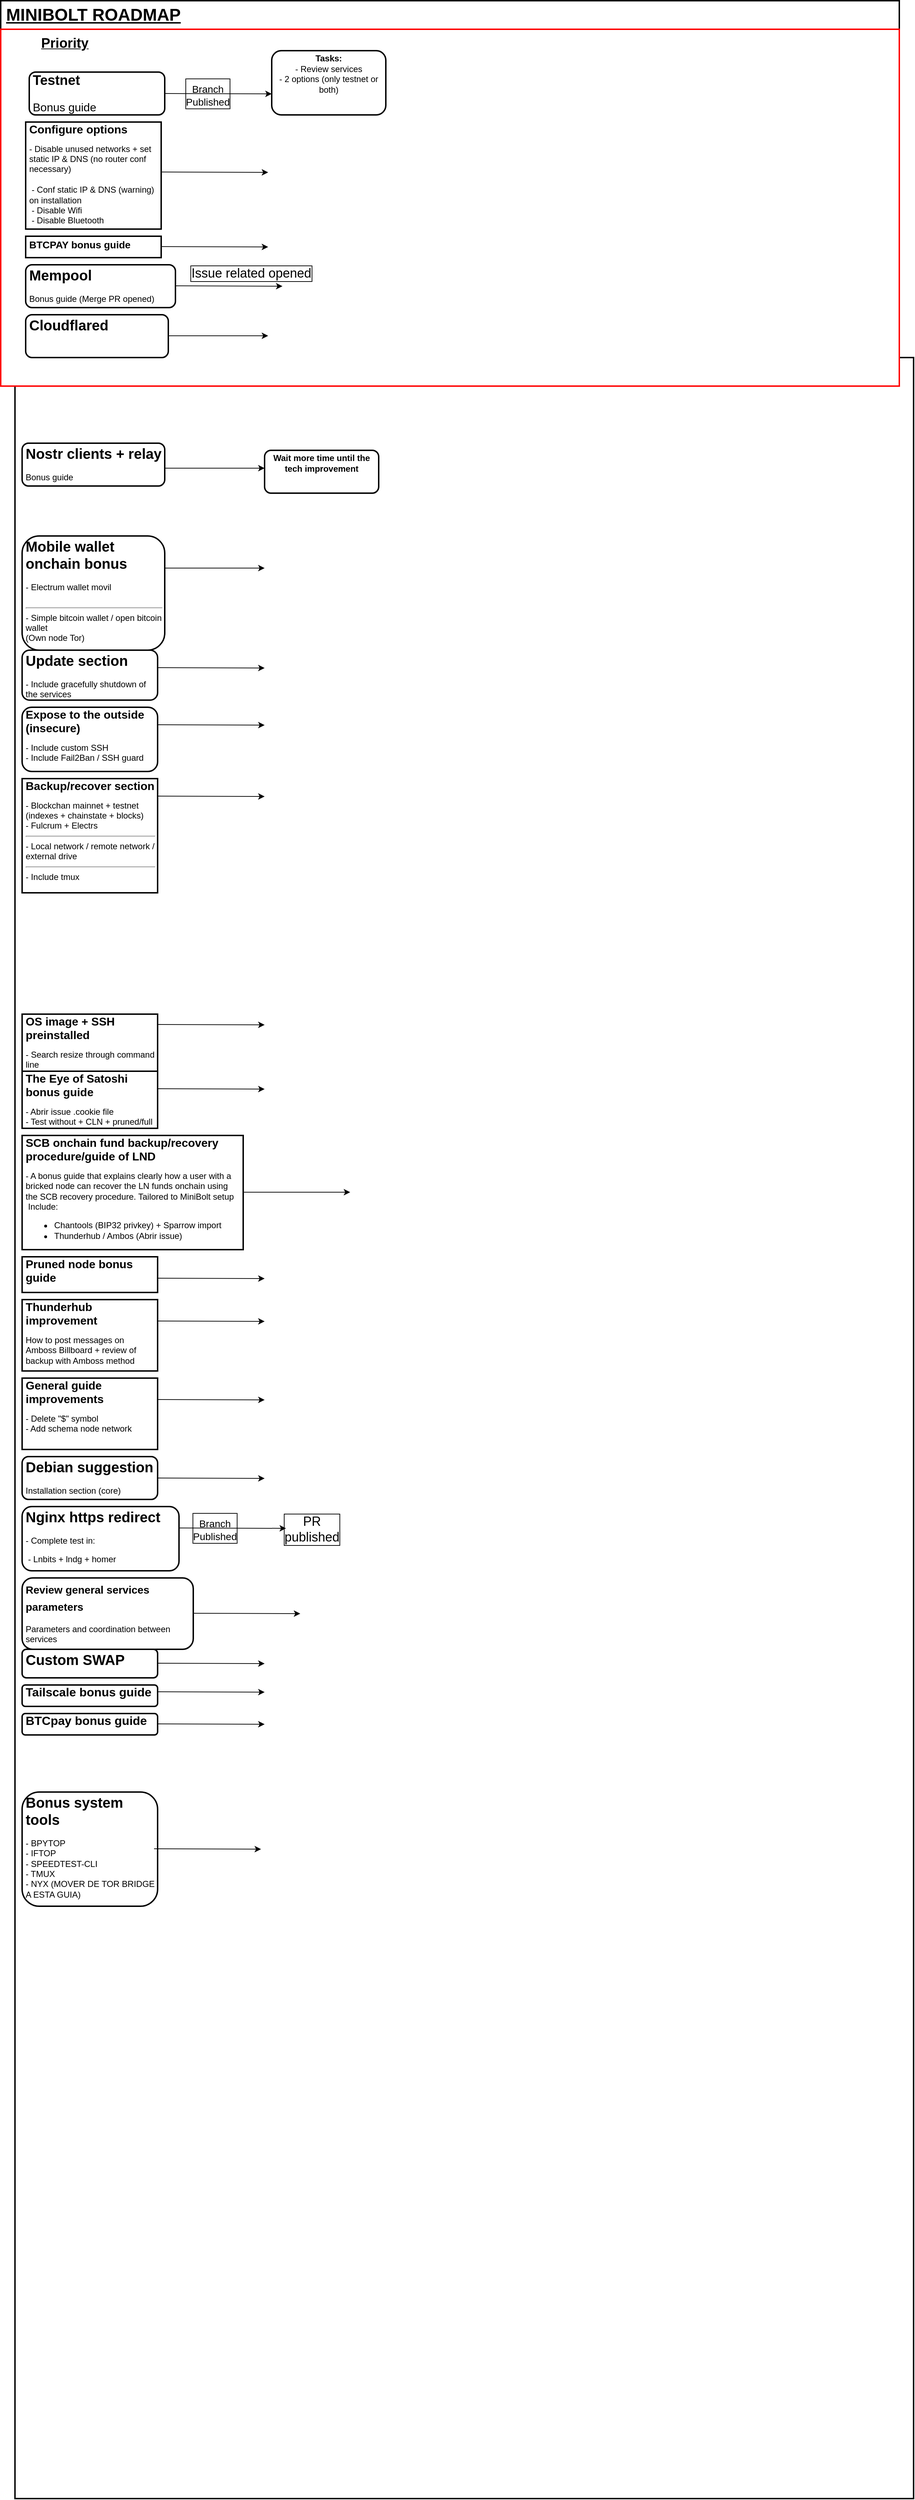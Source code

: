 <mxfile version="21.3.0" type="github">
  <diagram name="MiniBolt roadmap" id="XVAX3JMv7FcWVR3Oqlwc">
    <mxGraphModel dx="1581" dy="434" grid="1" gridSize="10" guides="1" tooltips="1" connect="1" arrows="1" fold="1" page="1" pageScale="1" pageWidth="850" pageHeight="1100" math="0" shadow="0">
      <root>
        <mxCell id="0" />
        <mxCell id="1" parent="0" />
        <mxCell id="p0ROdNJVEXc7yzIytJlv-2" value="" style="rounded=0;whiteSpace=wrap;html=1;strokeWidth=2;strokeColor=#000000;fillColor=default;movable=0;resizable=0;rotatable=0;deletable=0;editable=0;locked=1;connectable=0;" parent="1" vertex="1">
          <mxGeometry y="580" width="1260" height="3000" as="geometry" />
        </mxCell>
        <mxCell id="p0ROdNJVEXc7yzIytJlv-1" value="" style="rounded=0;whiteSpace=wrap;html=1;strokeWidth=2;strokeColor=#000000;fillColor=default;movable=0;resizable=0;rotatable=0;deletable=0;editable=0;locked=1;connectable=0;" parent="1" vertex="1">
          <mxGeometry x="-20" y="80" width="1260" height="40" as="geometry" />
        </mxCell>
        <mxCell id="p0ROdNJVEXc7yzIytJlv-3" value="" style="rounded=0;whiteSpace=wrap;html=1;strokeWidth=2;strokeColor=#FF0000;movable=0;resizable=0;rotatable=0;deletable=0;editable=0;locked=1;connectable=0;" parent="1" vertex="1">
          <mxGeometry x="-20" y="120" width="1260" height="500" as="geometry" />
        </mxCell>
        <mxCell id="p0ROdNJVEXc7yzIytJlv-4" value="&lt;font style=&quot;font-size: 24px;&quot;&gt;&lt;u&gt;&lt;font style=&quot;font-size: 24px;&quot;&gt;&lt;b&gt;MINIBOLT ROADMAP&lt;/b&gt;&lt;/font&gt;&lt;/u&gt;&lt;/font&gt;" style="text;html=1;strokeColor=none;fillColor=none;align=center;verticalAlign=middle;whiteSpace=wrap;rounded=0;strokeWidth=2;labelBackgroundColor=none;" parent="1" vertex="1">
          <mxGeometry x="-20" y="85" width="260" height="30" as="geometry" />
        </mxCell>
        <mxCell id="p0ROdNJVEXc7yzIytJlv-5" value="&lt;h1 style=&quot;font-size: 16px;&quot;&gt;&lt;font style=&quot;font-size: 19px;&quot;&gt;Testnet&lt;/font&gt;&lt;/h1&gt;&lt;p style=&quot;font-size: 16px;&quot;&gt;&lt;font style=&quot;font-size: 16px;&quot;&gt;Bonus guide&lt;br&gt;&lt;/font&gt;&lt;/p&gt;" style="text;html=1;strokeColor=default;fillColor=none;spacing=5;spacingTop=-20;whiteSpace=wrap;overflow=hidden;rounded=1;strokeWidth=2;" parent="1" vertex="1">
          <mxGeometry x="20" y="180" width="190" height="60" as="geometry" />
        </mxCell>
        <mxCell id="p0ROdNJVEXc7yzIytJlv-6" value="" style="endArrow=classic;html=1;rounded=0;fontSize=20;" parent="1" edge="1">
          <mxGeometry relative="1" as="geometry">
            <mxPoint x="225" y="479.5" as="sourcePoint" />
            <mxPoint x="375" y="480" as="targetPoint" />
          </mxGeometry>
        </mxCell>
        <mxCell id="p0ROdNJVEXc7yzIytJlv-7" value="&lt;h1 style=&quot;font-size: 20px;&quot;&gt;Mempool&lt;br&gt;&lt;/h1&gt;&lt;p&gt;Bonus guide (Merge PR opened)&lt;br&gt;&lt;/p&gt;" style="text;html=1;strokeColor=default;fillColor=none;spacing=5;spacingTop=-20;whiteSpace=wrap;overflow=hidden;rounded=1;strokeWidth=2;" parent="1" vertex="1">
          <mxGeometry x="15" y="450" width="210" height="60" as="geometry" />
        </mxCell>
        <mxCell id="p0ROdNJVEXc7yzIytJlv-8" value="" style="endArrow=classic;html=1;rounded=0;fontSize=20;" parent="1" edge="1">
          <mxGeometry relative="1" as="geometry">
            <mxPoint x="210" y="210" as="sourcePoint" />
            <mxPoint x="360" y="210.5" as="targetPoint" />
          </mxGeometry>
        </mxCell>
        <mxCell id="p0ROdNJVEXc7yzIytJlv-9" value="&lt;div&gt;&lt;font style=&quot;font-size: 14px;&quot;&gt;Branch&lt;/font&gt;&lt;/div&gt;&lt;div style=&quot;font-size: 14px;&quot;&gt;Published&lt;br&gt;&lt;/div&gt;" style="edgeLabel;resizable=0;html=1;align=center;verticalAlign=middle;rounded=1;labelBackgroundColor=none;labelBorderColor=default;strokeColor=default;strokeWidth=2;fontSize=20;fillColor=none;" parent="p0ROdNJVEXc7yzIytJlv-8" connectable="0" vertex="1">
          <mxGeometry relative="1" as="geometry">
            <mxPoint x="-15" as="offset" />
          </mxGeometry>
        </mxCell>
        <mxCell id="p0ROdNJVEXc7yzIytJlv-11" value="" style="endArrow=classic;html=1;rounded=0;fontSize=20;" parent="1" edge="1">
          <mxGeometry relative="1" as="geometry">
            <mxPoint x="210" y="735" as="sourcePoint" />
            <mxPoint x="350" y="735" as="targetPoint" />
          </mxGeometry>
        </mxCell>
        <mxCell id="p0ROdNJVEXc7yzIytJlv-14" value="&lt;h1 style=&quot;font-size: 20px;&quot;&gt;Bonus system tools&lt;/h1&gt;&lt;div&gt;- BPYTOP&lt;/div&gt;&lt;div&gt;- IFTOP&lt;/div&gt;&lt;div&gt;- SPEEDTEST-CLI&lt;/div&gt;&lt;div&gt;- TMUX&lt;/div&gt;&lt;div&gt;- NYX (MOVER DE TOR BRIDGE A ESTA GUIA)&lt;br&gt;&lt;/div&gt;" style="text;html=1;strokeColor=default;fillColor=none;spacing=5;spacingTop=-20;whiteSpace=wrap;overflow=hidden;rounded=1;strokeWidth=2;" parent="1" vertex="1">
          <mxGeometry x="10" y="2590" width="190" height="160" as="geometry" />
        </mxCell>
        <mxCell id="p0ROdNJVEXc7yzIytJlv-15" value="" style="endArrow=classic;html=1;rounded=0;fontSize=20;" parent="1" edge="1">
          <mxGeometry relative="1" as="geometry">
            <mxPoint x="195" y="2669.5" as="sourcePoint" />
            <mxPoint x="345" y="2670" as="targetPoint" />
          </mxGeometry>
        </mxCell>
        <mxCell id="p0ROdNJVEXc7yzIytJlv-16" value="&lt;h1 style=&quot;font-size: 20px;&quot;&gt;Mobile wallet onchain bonus&lt;br&gt;&lt;/h1&gt;&lt;div&gt;- Electrum wallet movil&lt;/div&gt;&lt;div&gt;&lt;br&gt;&lt;/div&gt;&lt;div&gt;&lt;hr&gt;- Simple bitcoin wallet / open bitcoin wallet&lt;/div&gt;&lt;div&gt;(Own node Tor)&lt;br&gt;&lt;/div&gt;" style="text;html=1;strokeColor=default;fillColor=none;spacing=5;spacingTop=-20;whiteSpace=wrap;overflow=hidden;rounded=1;strokeWidth=2;" parent="1" vertex="1">
          <mxGeometry x="10" y="830" width="200" height="160" as="geometry" />
        </mxCell>
        <mxCell id="p0ROdNJVEXc7yzIytJlv-17" value="" style="endArrow=classic;html=1;rounded=0;fontSize=20;" parent="1" edge="1">
          <mxGeometry relative="1" as="geometry">
            <mxPoint x="210" y="875" as="sourcePoint" />
            <mxPoint x="350" y="875" as="targetPoint" />
          </mxGeometry>
        </mxCell>
        <mxCell id="p0ROdNJVEXc7yzIytJlv-18" value="&lt;h1 style=&quot;font-size: 20px;&quot;&gt;Update section&lt;br&gt;&lt;/h1&gt;&lt;div&gt;- Include gracefully shutdown of the services &lt;br&gt;&lt;/div&gt;" style="text;html=1;strokeColor=default;fillColor=none;spacing=5;spacingTop=-20;whiteSpace=wrap;overflow=hidden;rounded=1;strokeWidth=2;" parent="1" vertex="1">
          <mxGeometry x="10" y="990" width="190" height="70" as="geometry" />
        </mxCell>
        <mxCell id="p0ROdNJVEXc7yzIytJlv-19" value="" style="endArrow=classic;html=1;rounded=0;fontSize=20;" parent="1" edge="1">
          <mxGeometry relative="1" as="geometry">
            <mxPoint x="200" y="1014.5" as="sourcePoint" />
            <mxPoint x="350" y="1015" as="targetPoint" />
          </mxGeometry>
        </mxCell>
        <mxCell id="p0ROdNJVEXc7yzIytJlv-20" value="&lt;h1 style=&quot;font-size: 16px;&quot;&gt;&lt;font style=&quot;font-size: 16px;&quot;&gt;Expose to the outside&lt;/font&gt; &lt;font style=&quot;font-size: 16px;&quot;&gt;(insecure)&lt;/font&gt;&lt;/h1&gt;&lt;div&gt;- Include custom SSH&lt;/div&gt;&lt;div&gt;- Include Fail2Ban / SSH guard&lt;br&gt;&lt;/div&gt;" style="text;html=1;strokeColor=default;fillColor=none;spacing=5;spacingTop=-20;whiteSpace=wrap;overflow=hidden;rounded=1;strokeWidth=2;" parent="1" vertex="1">
          <mxGeometry x="10" y="1070" width="190" height="90" as="geometry" />
        </mxCell>
        <mxCell id="p0ROdNJVEXc7yzIytJlv-21" value="" style="endArrow=classic;html=1;rounded=0;fontSize=20;" parent="1" edge="1">
          <mxGeometry relative="1" as="geometry">
            <mxPoint x="200" y="1094.5" as="sourcePoint" />
            <mxPoint x="350" y="1095" as="targetPoint" />
          </mxGeometry>
        </mxCell>
        <mxCell id="p0ROdNJVEXc7yzIytJlv-22" value="&lt;h1 style=&quot;font-size: 16px;&quot;&gt;Backup/recover section&lt;br&gt;&lt;/h1&gt;&lt;div&gt;- Blockchan mainnet + testnet (indexes + chainstate + blocks)&lt;/div&gt;&lt;div&gt;- Fulcrum + Electrs&lt;br&gt;&lt;hr&gt;- Local network / remote network / external drive&lt;/div&gt;&lt;div&gt;&lt;hr&gt;- Include tmux&lt;br&gt;&lt;/div&gt;" style="text;html=1;strokeColor=default;fillColor=none;spacing=5;spacingTop=-20;whiteSpace=wrap;overflow=hidden;rounded=0;strokeWidth=2;" parent="1" vertex="1">
          <mxGeometry x="10" y="1170" width="190" height="160" as="geometry" />
        </mxCell>
        <mxCell id="p0ROdNJVEXc7yzIytJlv-23" value="" style="endArrow=classic;html=1;rounded=0;fontSize=20;" parent="1" edge="1">
          <mxGeometry relative="1" as="geometry">
            <mxPoint x="200" y="1194.5" as="sourcePoint" />
            <mxPoint x="350" y="1195" as="targetPoint" />
          </mxGeometry>
        </mxCell>
        <mxCell id="p0ROdNJVEXc7yzIytJlv-24" value="&lt;h1 style=&quot;font-size: 16px;&quot;&gt;Configure options&lt;br&gt;&lt;/h1&gt;&lt;div&gt;- Disable unused networks + set static IP &amp;amp; DNS (no router conf necessary)&lt;/div&gt;&lt;div&gt;&lt;br&gt;&lt;/div&gt;&lt;div&gt;&lt;span style=&quot;white-space: pre;&quot;&gt; &lt;/span&gt;- Conf static IP &amp;amp; DNS (warning) on installation&lt;br&gt;&lt;/div&gt;&lt;div&gt;&lt;span style=&quot;white-space: pre;&quot;&gt; &lt;/span&gt;- Disable Wifi&lt;/div&gt;&lt;div&gt;&lt;span style=&quot;white-space: pre;&quot;&gt; &lt;/span&gt;- Disable Bluetooth &lt;br&gt;&lt;/div&gt;" style="text;html=1;strokeColor=default;fillColor=none;spacing=5;spacingTop=-20;whiteSpace=wrap;overflow=hidden;rounded=0;strokeWidth=2;" parent="1" vertex="1">
          <mxGeometry x="15" y="250" width="190" height="150" as="geometry" />
        </mxCell>
        <mxCell id="p0ROdNJVEXc7yzIytJlv-25" value="" style="endArrow=classic;html=1;rounded=0;fontSize=20;" parent="1" edge="1">
          <mxGeometry relative="1" as="geometry">
            <mxPoint x="205" y="320" as="sourcePoint" />
            <mxPoint x="355" y="320.5" as="targetPoint" />
          </mxGeometry>
        </mxCell>
        <mxCell id="p0ROdNJVEXc7yzIytJlv-26" value="&lt;h1 style=&quot;font-size: 16px;&quot;&gt;OS image + SSH preinstalled &lt;br&gt;&lt;/h1&gt;&lt;div&gt;- Search resize through command line &lt;br&gt;&lt;/div&gt;" style="text;html=1;strokeColor=default;fillColor=none;spacing=5;spacingTop=-20;whiteSpace=wrap;overflow=hidden;rounded=0;strokeWidth=2;" parent="1" vertex="1">
          <mxGeometry x="10" y="1500" width="190" height="80" as="geometry" />
        </mxCell>
        <mxCell id="p0ROdNJVEXc7yzIytJlv-27" value="" style="endArrow=classic;html=1;rounded=0;fontSize=20;" parent="1" edge="1">
          <mxGeometry relative="1" as="geometry">
            <mxPoint x="200" y="1514.5" as="sourcePoint" />
            <mxPoint x="350" y="1515" as="targetPoint" />
          </mxGeometry>
        </mxCell>
        <mxCell id="p0ROdNJVEXc7yzIytJlv-28" value="&lt;h1 style=&quot;font-size: 16px;&quot;&gt;The Eye of Satoshi bonus guide&lt;br&gt;&lt;/h1&gt;&lt;div&gt;- Abrir issue .cookie file&lt;/div&gt;&lt;div&gt;- Test without + CLN + pruned/full&lt;br&gt;&lt;/div&gt;" style="text;html=1;strokeColor=default;fillColor=none;spacing=5;spacingTop=-20;whiteSpace=wrap;overflow=hidden;rounded=0;strokeWidth=2;" parent="1" vertex="1">
          <mxGeometry x="10" y="1580" width="190" height="80" as="geometry" />
        </mxCell>
        <mxCell id="p0ROdNJVEXc7yzIytJlv-29" value="" style="endArrow=classic;html=1;rounded=0;fontSize=20;" parent="1" edge="1">
          <mxGeometry relative="1" as="geometry">
            <mxPoint x="200" y="1604.5" as="sourcePoint" />
            <mxPoint x="350" y="1605" as="targetPoint" />
          </mxGeometry>
        </mxCell>
        <mxCell id="p0ROdNJVEXc7yzIytJlv-30" value="&lt;h1 style=&quot;font-size: 16px;&quot;&gt;SCB onchain fund backup/recovery procedure/guide of LND &lt;br&gt;&lt;/h1&gt;&lt;div&gt;- A bonus guide that explains clearly how a user with a bricked node can recover the LN funds onchain using the SCB recovery procedure. Tailored to MiniBolt setup&lt;/div&gt;&lt;div&gt;&lt;span style=&quot;white-space: pre;&quot;&gt; &lt;/span&gt;Include:&lt;/div&gt;&lt;div&gt;&lt;ul&gt;&lt;li&gt;Chantools (BIP32 privkey) + Sparrow import&lt;br&gt;&lt;/li&gt;&lt;li&gt;Thunderhub / Ambos (Abrir issue)&lt;br&gt;&lt;/li&gt;&lt;/ul&gt;&lt;/div&gt;" style="text;html=1;strokeColor=default;fillColor=none;spacing=5;spacingTop=-20;whiteSpace=wrap;overflow=hidden;rounded=0;strokeWidth=2;" parent="1" vertex="1">
          <mxGeometry x="10" y="1670" width="310" height="160" as="geometry" />
        </mxCell>
        <mxCell id="p0ROdNJVEXc7yzIytJlv-31" value="" style="endArrow=classic;html=1;rounded=0;fontSize=20;" parent="1" edge="1">
          <mxGeometry relative="1" as="geometry">
            <mxPoint x="320" y="1749.5" as="sourcePoint" />
            <mxPoint x="470" y="1749.5" as="targetPoint" />
          </mxGeometry>
        </mxCell>
        <mxCell id="p0ROdNJVEXc7yzIytJlv-32" value="&lt;h1 style=&quot;font-size: 16px;&quot;&gt;Pruned node bonus guide&lt;br&gt;&lt;/h1&gt;" style="text;html=1;strokeColor=default;fillColor=none;spacing=5;spacingTop=-20;whiteSpace=wrap;overflow=hidden;rounded=0;strokeWidth=2;" parent="1" vertex="1">
          <mxGeometry x="10" y="1840" width="190" height="50" as="geometry" />
        </mxCell>
        <mxCell id="p0ROdNJVEXc7yzIytJlv-33" value="" style="endArrow=classic;html=1;rounded=0;fontSize=20;" parent="1" edge="1">
          <mxGeometry relative="1" as="geometry">
            <mxPoint x="200" y="1870" as="sourcePoint" />
            <mxPoint x="350" y="1870.5" as="targetPoint" />
          </mxGeometry>
        </mxCell>
        <mxCell id="p0ROdNJVEXc7yzIytJlv-34" value="Priority" style="text;html=1;strokeColor=none;fillColor=none;align=center;verticalAlign=middle;whiteSpace=wrap;rounded=0;fontStyle=5;fontSize=19;" parent="1" vertex="1">
          <mxGeometry x="10" y="120" width="120" height="40" as="geometry" />
        </mxCell>
        <mxCell id="p0ROdNJVEXc7yzIytJlv-35" value="&lt;div&gt;&lt;br&gt;&lt;/div&gt;&lt;div&gt;&lt;b&gt;Wait more time until the tech improvement&lt;/b&gt;&lt;br&gt;&lt;/div&gt;" style="text;html=1;strokeColor=default;fillColor=none;spacing=5;spacingTop=-20;whiteSpace=wrap;overflow=hidden;rounded=1;strokeWidth=2;align=center;" parent="1" vertex="1">
          <mxGeometry x="350" y="710" width="160" height="60" as="geometry" />
        </mxCell>
        <mxCell id="p0ROdNJVEXc7yzIytJlv-36" value="&lt;h1 style=&quot;font-size: 16px;&quot;&gt;Thunderhub improvement&lt;/h1&gt;&lt;div&gt;How to post messages on Amboss Billboard + review of backup with Amboss method&lt;br&gt;&lt;/div&gt;&lt;div&gt;&lt;br&gt;&lt;/div&gt;&lt;div&gt;&lt;br&gt;&lt;/div&gt;" style="text;html=1;strokeColor=default;fillColor=none;spacing=5;spacingTop=-20;whiteSpace=wrap;overflow=hidden;rounded=0;strokeWidth=2;" parent="1" vertex="1">
          <mxGeometry x="10" y="1900" width="190" height="100" as="geometry" />
        </mxCell>
        <mxCell id="p0ROdNJVEXc7yzIytJlv-37" value="" style="endArrow=classic;html=1;rounded=0;fontSize=20;" parent="1" edge="1">
          <mxGeometry relative="1" as="geometry">
            <mxPoint x="200" y="1930" as="sourcePoint" />
            <mxPoint x="350" y="1930.5" as="targetPoint" />
          </mxGeometry>
        </mxCell>
        <mxCell id="p0ROdNJVEXc7yzIytJlv-38" value="&lt;h1 style=&quot;font-size: 16px;&quot;&gt;General guide improvements&lt;br&gt;&lt;/h1&gt;&lt;div&gt;- Delete &quot;$&quot; symbol&lt;/div&gt;&lt;div&gt;- Add schema node network&lt;br&gt;&lt;/div&gt;&lt;div&gt;&lt;br&gt;&lt;/div&gt;" style="text;html=1;strokeColor=default;fillColor=none;spacing=5;spacingTop=-20;whiteSpace=wrap;overflow=hidden;rounded=0;strokeWidth=2;" parent="1" vertex="1">
          <mxGeometry x="10" y="2010" width="190" height="100" as="geometry" />
        </mxCell>
        <mxCell id="p0ROdNJVEXc7yzIytJlv-39" value="" style="endArrow=classic;html=1;rounded=0;fontSize=20;" parent="1" edge="1">
          <mxGeometry relative="1" as="geometry">
            <mxPoint x="200" y="2040" as="sourcePoint" />
            <mxPoint x="350" y="2040.5" as="targetPoint" />
          </mxGeometry>
        </mxCell>
        <mxCell id="p0ROdNJVEXc7yzIytJlv-40" value="&lt;h1 style=&quot;font-size: 20px;&quot;&gt;Debian suggestion&lt;br&gt;&lt;/h1&gt;&lt;p&gt;Installation section (core)&lt;/p&gt;&lt;p&gt;&lt;/p&gt;" style="text;html=1;strokeColor=default;fillColor=none;spacing=5;spacingTop=-20;whiteSpace=wrap;overflow=hidden;rounded=1;strokeWidth=2;" parent="1" vertex="1">
          <mxGeometry x="10" y="2120" width="190" height="60" as="geometry" />
        </mxCell>
        <mxCell id="p0ROdNJVEXc7yzIytJlv-41" value="" style="endArrow=classic;html=1;rounded=0;fontSize=20;" parent="1" edge="1">
          <mxGeometry relative="1" as="geometry">
            <mxPoint x="200" y="2150" as="sourcePoint" />
            <mxPoint x="350" y="2150.5" as="targetPoint" />
          </mxGeometry>
        </mxCell>
        <mxCell id="p0ROdNJVEXc7yzIytJlv-42" value="&lt;div&gt;&lt;br&gt;&lt;/div&gt;&lt;div&gt;&lt;b&gt;Tasks:&lt;/b&gt;&lt;br&gt;&lt;/div&gt;&lt;div&gt;- Review services&lt;br&gt;&lt;/div&gt;&lt;div&gt;- 2 options (only testnet or both)&lt;br&gt;&lt;/div&gt;" style="text;html=1;strokeColor=default;fillColor=none;spacing=5;spacingTop=-20;whiteSpace=wrap;overflow=hidden;rounded=1;strokeWidth=2;align=center;" parent="1" vertex="1">
          <mxGeometry x="360" y="150" width="160" height="90" as="geometry" />
        </mxCell>
        <mxCell id="p0ROdNJVEXc7yzIytJlv-43" style="edgeStyle=orthogonalEdgeStyle;rounded=0;orthogonalLoop=1;jettySize=auto;html=1;exitX=0.5;exitY=1;exitDx=0;exitDy=0;" parent="1" edge="1">
          <mxGeometry relative="1" as="geometry">
            <mxPoint x="430" y="2510" as="sourcePoint" />
            <mxPoint x="430" y="2510" as="targetPoint" />
          </mxGeometry>
        </mxCell>
        <mxCell id="p0ROdNJVEXc7yzIytJlv-44" value="&lt;h1 style=&quot;font-size: 20px;&quot;&gt;Nginx https redirect&lt;br&gt;&lt;/h1&gt;&lt;div&gt;&lt;p&gt;- Complete test in:&lt;/p&gt;&lt;p&gt;&lt;span style=&quot;white-space: pre;&quot;&gt; &lt;/span&gt;- Lnbits + lndg + homer &lt;br&gt;&lt;/p&gt;&lt;/div&gt;" style="text;html=1;strokeColor=default;fillColor=none;spacing=5;spacingTop=-20;whiteSpace=wrap;overflow=hidden;rounded=1;strokeWidth=2;" parent="1" vertex="1">
          <mxGeometry x="10" y="2190" width="220" height="90" as="geometry" />
        </mxCell>
        <mxCell id="p0ROdNJVEXc7yzIytJlv-45" value="" style="endArrow=classic;html=1;rounded=0;fontSize=20;" parent="1" edge="1">
          <mxGeometry relative="1" as="geometry">
            <mxPoint x="230" y="2220" as="sourcePoint" />
            <mxPoint x="380" y="2220.5" as="targetPoint" />
          </mxGeometry>
        </mxCell>
        <mxCell id="p0ROdNJVEXc7yzIytJlv-46" value="&lt;div&gt;&lt;font style=&quot;font-size: 14px;&quot;&gt;Branch&lt;/font&gt;&lt;/div&gt;&lt;div style=&quot;font-size: 14px;&quot;&gt;Published&lt;br&gt;&lt;/div&gt;" style="edgeLabel;resizable=0;html=1;align=center;verticalAlign=middle;rounded=1;labelBackgroundColor=none;labelBorderColor=default;strokeColor=default;strokeWidth=2;fontSize=20;fillColor=none;" parent="1" connectable="0" vertex="1">
          <mxGeometry x="280" y="2220" as="geometry" />
        </mxCell>
        <mxCell id="p0ROdNJVEXc7yzIytJlv-47" value="&lt;div style=&quot;font-size: 18px;&quot;&gt;&lt;font style=&quot;font-size: 18px;&quot;&gt;PR &lt;br&gt;&lt;/font&gt;&lt;/div&gt;&lt;div style=&quot;font-size: 18px;&quot;&gt;&lt;font style=&quot;font-size: 18px;&quot;&gt;published&lt;/font&gt;&lt;/div&gt;" style="edgeLabel;resizable=0;html=1;align=center;verticalAlign=middle;rounded=1;labelBackgroundColor=none;labelBorderColor=default;strokeColor=default;strokeWidth=2;fontSize=20;fillColor=none;" parent="1" connectable="0" vertex="1">
          <mxGeometry x="390.0" y="2200.0" as="geometry">
            <mxPoint x="26" y="22" as="offset" />
          </mxGeometry>
        </mxCell>
        <mxCell id="p0ROdNJVEXc7yzIytJlv-48" value="&lt;div style=&quot;font-size: 18px;&quot;&gt;&lt;font style=&quot;font-size: 18px;&quot;&gt;Issue related opened&lt;br&gt;&lt;/font&gt;&lt;/div&gt;" style="edgeLabel;resizable=0;html=1;align=center;verticalAlign=middle;rounded=1;labelBackgroundColor=none;labelBorderColor=default;strokeColor=default;strokeWidth=2;fontSize=20;fillColor=none;" parent="1" connectable="0" vertex="1">
          <mxGeometry x="305.0" y="440.0" as="geometry">
            <mxPoint x="26" y="22" as="offset" />
          </mxGeometry>
        </mxCell>
        <mxCell id="p0ROdNJVEXc7yzIytJlv-49" value="&lt;h1 style=&quot;font-size: 20px;&quot;&gt;&lt;font style=&quot;font-size: 15px;&quot;&gt;Review general services parameters&lt;/font&gt;&lt;br&gt;&lt;/h1&gt;&lt;div&gt;Parameters and coordination between services&lt;br&gt;&lt;/div&gt;&lt;p&gt;&lt;/p&gt;" style="text;html=1;strokeColor=default;fillColor=none;spacing=5;spacingTop=-20;whiteSpace=wrap;overflow=hidden;rounded=1;strokeWidth=2;" parent="1" vertex="1">
          <mxGeometry x="10" y="2290" width="240" height="100" as="geometry" />
        </mxCell>
        <mxCell id="p0ROdNJVEXc7yzIytJlv-50" value="" style="endArrow=classic;html=1;rounded=0;fontSize=20;" parent="1" edge="1">
          <mxGeometry relative="1" as="geometry">
            <mxPoint x="250" y="2339.5" as="sourcePoint" />
            <mxPoint x="400" y="2340" as="targetPoint" />
          </mxGeometry>
        </mxCell>
        <mxCell id="p0ROdNJVEXc7yzIytJlv-51" value="&lt;h1 style=&quot;font-size: 20px;&quot;&gt;Custom SWAP&lt;br&gt;&lt;/h1&gt;&lt;div&gt;&lt;br&gt;&lt;/div&gt;&lt;p&gt;&lt;/p&gt;" style="text;html=1;strokeColor=default;fillColor=none;spacing=5;spacingTop=-20;whiteSpace=wrap;overflow=hidden;rounded=1;strokeWidth=2;" parent="1" vertex="1">
          <mxGeometry x="10" y="2390" width="190" height="40" as="geometry" />
        </mxCell>
        <mxCell id="p0ROdNJVEXc7yzIytJlv-52" value="" style="endArrow=classic;html=1;rounded=0;fontSize=20;" parent="1" edge="1">
          <mxGeometry relative="1" as="geometry">
            <mxPoint x="200" y="2409.5" as="sourcePoint" />
            <mxPoint x="350" y="2410" as="targetPoint" />
          </mxGeometry>
        </mxCell>
        <mxCell id="p0ROdNJVEXc7yzIytJlv-53" value="&lt;h1 style=&quot;font-size: 17px;&quot;&gt;Tailscale bonus guide&lt;br&gt;&lt;/h1&gt;&lt;div&gt;&lt;br&gt;&lt;/div&gt;&lt;p&gt;&lt;/p&gt;" style="text;html=1;strokeColor=default;fillColor=none;spacing=5;spacingTop=-20;whiteSpace=wrap;overflow=hidden;rounded=1;strokeWidth=2;" parent="1" vertex="1">
          <mxGeometry x="10" y="2440" width="190" height="30" as="geometry" />
        </mxCell>
        <mxCell id="p0ROdNJVEXc7yzIytJlv-54" value="" style="endArrow=classic;html=1;rounded=0;fontSize=20;" parent="1" edge="1">
          <mxGeometry relative="1" as="geometry">
            <mxPoint x="200" y="2449.5" as="sourcePoint" />
            <mxPoint x="350" y="2450" as="targetPoint" />
          </mxGeometry>
        </mxCell>
        <mxCell id="p0ROdNJVEXc7yzIytJlv-57" value="&lt;h1 style=&quot;font-size: 17px;&quot;&gt;BTCpay bonus guide&lt;br&gt;&lt;/h1&gt;&lt;div&gt;&lt;br&gt;&lt;/div&gt;&lt;p&gt;&lt;/p&gt;" style="text;html=1;strokeColor=default;fillColor=none;spacing=5;spacingTop=-20;whiteSpace=wrap;overflow=hidden;rounded=1;strokeWidth=2;" parent="1" vertex="1">
          <mxGeometry x="10" y="2480" width="190" height="30" as="geometry" />
        </mxCell>
        <mxCell id="p0ROdNJVEXc7yzIytJlv-58" value="" style="endArrow=classic;html=1;rounded=0;fontSize=20;" parent="1" edge="1">
          <mxGeometry relative="1" as="geometry">
            <mxPoint x="200" y="2494.5" as="sourcePoint" />
            <mxPoint x="350" y="2495" as="targetPoint" />
          </mxGeometry>
        </mxCell>
        <mxCell id="p0ROdNJVEXc7yzIytJlv-59" value="&lt;h1 style=&quot;font-size: 20px;&quot;&gt;Nostr clients + relay&lt;br&gt;&lt;/h1&gt;&lt;p&gt;Bonus guide&lt;br&gt;&lt;/p&gt;" style="text;html=1;strokeColor=default;fillColor=none;spacing=5;spacingTop=-20;whiteSpace=wrap;overflow=hidden;rounded=1;strokeWidth=2;" parent="1" vertex="1">
          <mxGeometry x="10" y="700" width="200" height="60" as="geometry" />
        </mxCell>
        <mxCell id="B6oCMaEPyzGIp2h4Jh5x-1" value="&lt;h1 style=&quot;font-size: 20px;&quot;&gt;Cloudflared&lt;br&gt;&lt;/h1&gt;" style="text;html=1;strokeColor=default;fillColor=none;spacing=5;spacingTop=-20;whiteSpace=wrap;overflow=hidden;rounded=1;strokeWidth=2;" parent="1" vertex="1">
          <mxGeometry x="15" y="520" width="200" height="60" as="geometry" />
        </mxCell>
        <mxCell id="B6oCMaEPyzGIp2h4Jh5x-2" value="" style="endArrow=classic;html=1;rounded=0;fontSize=20;" parent="1" edge="1">
          <mxGeometry relative="1" as="geometry">
            <mxPoint x="215" y="549.5" as="sourcePoint" />
            <mxPoint x="355" y="549.5" as="targetPoint" />
          </mxGeometry>
        </mxCell>
        <mxCell id="B6oCMaEPyzGIp2h4Jh5x-3" value="&lt;div&gt;&lt;br&gt;&lt;/div&gt;&lt;div&gt;&lt;b&gt;&lt;font style=&quot;font-size: 14px;&quot;&gt;BTCPAY bonus guide&lt;/font&gt;&lt;/b&gt;&lt;br&gt;&lt;/div&gt;" style="text;html=1;strokeColor=default;fillColor=none;spacing=5;spacingTop=-20;whiteSpace=wrap;overflow=hidden;rounded=0;strokeWidth=2;" parent="1" vertex="1">
          <mxGeometry x="15" y="410" width="190" height="30" as="geometry" />
        </mxCell>
        <mxCell id="B6oCMaEPyzGIp2h4Jh5x-4" value="" style="endArrow=classic;html=1;rounded=0;fontSize=20;" parent="1" edge="1">
          <mxGeometry relative="1" as="geometry">
            <mxPoint x="205" y="424.5" as="sourcePoint" />
            <mxPoint x="355" y="425" as="targetPoint" />
          </mxGeometry>
        </mxCell>
      </root>
    </mxGraphModel>
  </diagram>
</mxfile>
